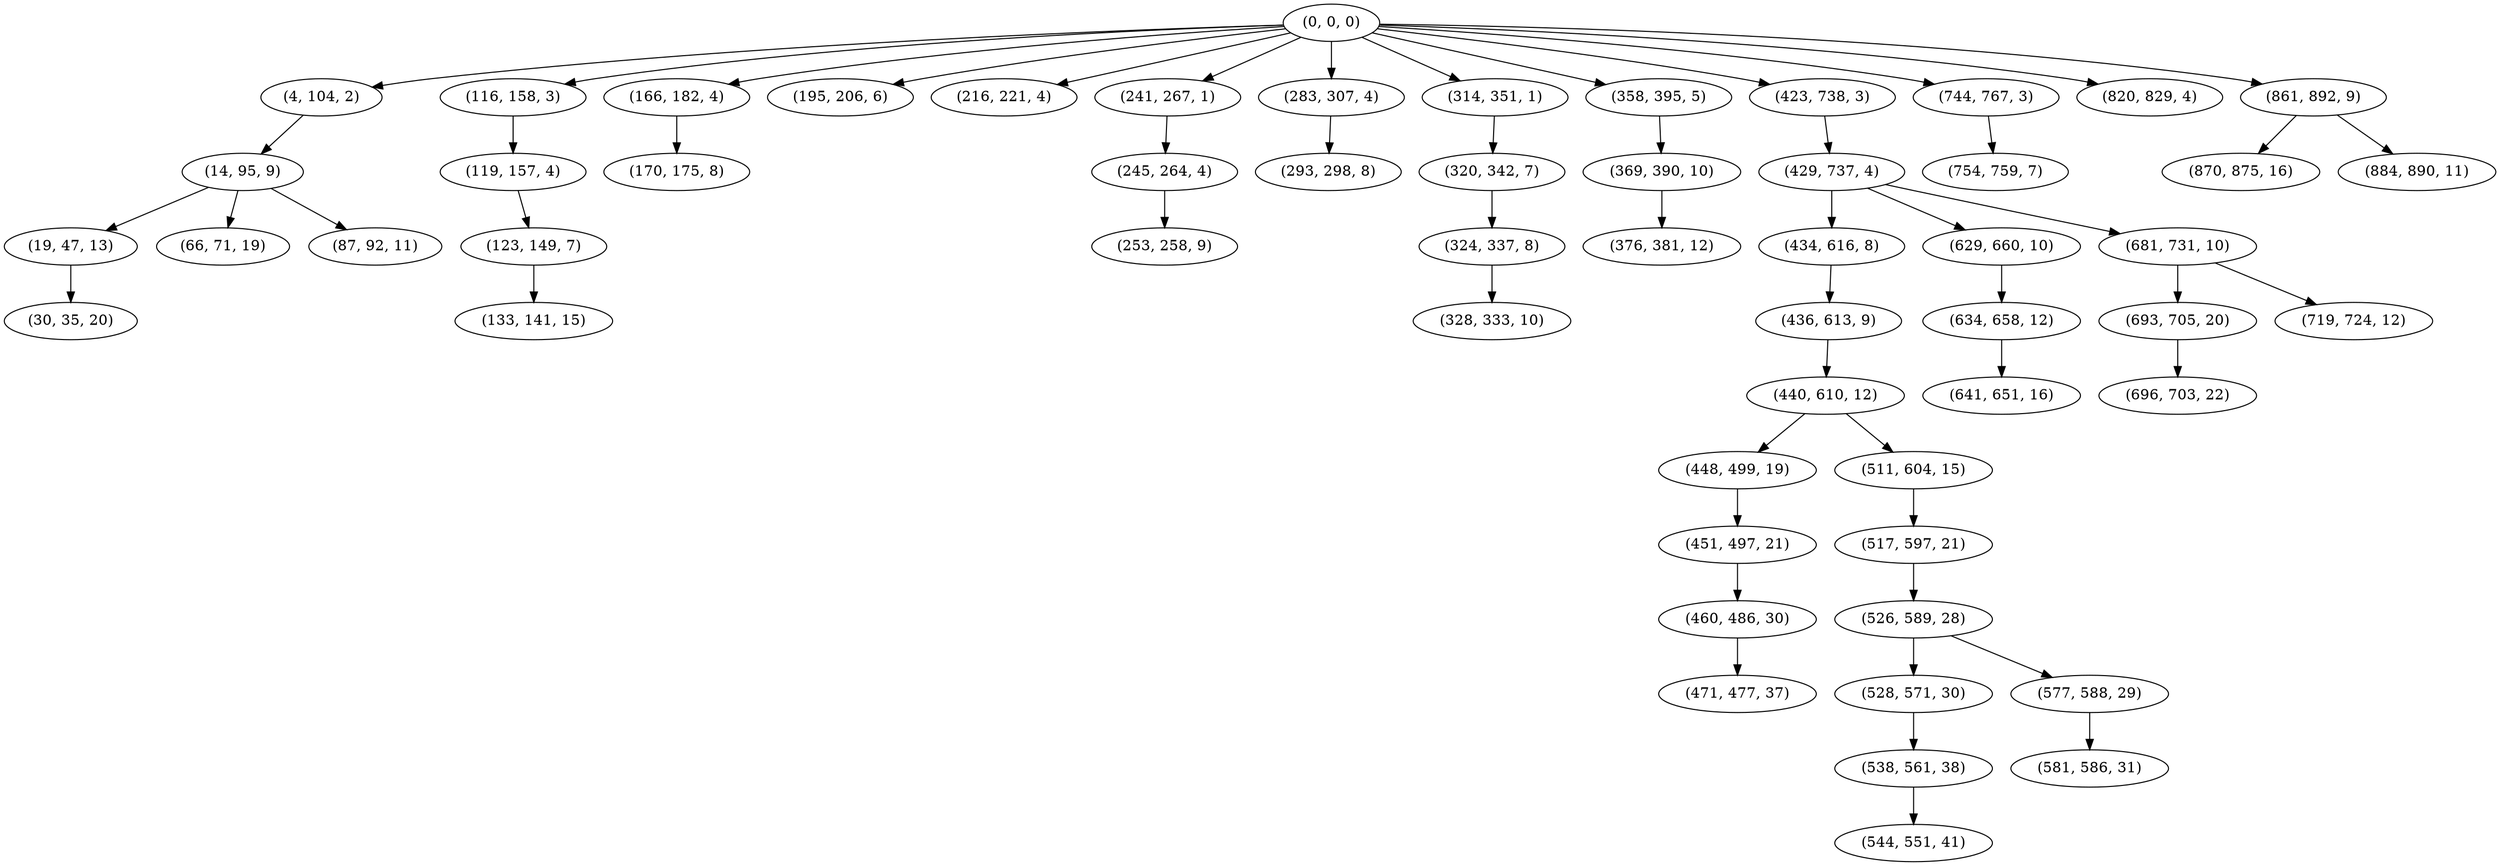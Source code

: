 digraph tree {
    "(0, 0, 0)";
    "(4, 104, 2)";
    "(14, 95, 9)";
    "(19, 47, 13)";
    "(30, 35, 20)";
    "(66, 71, 19)";
    "(87, 92, 11)";
    "(116, 158, 3)";
    "(119, 157, 4)";
    "(123, 149, 7)";
    "(133, 141, 15)";
    "(166, 182, 4)";
    "(170, 175, 8)";
    "(195, 206, 6)";
    "(216, 221, 4)";
    "(241, 267, 1)";
    "(245, 264, 4)";
    "(253, 258, 9)";
    "(283, 307, 4)";
    "(293, 298, 8)";
    "(314, 351, 1)";
    "(320, 342, 7)";
    "(324, 337, 8)";
    "(328, 333, 10)";
    "(358, 395, 5)";
    "(369, 390, 10)";
    "(376, 381, 12)";
    "(423, 738, 3)";
    "(429, 737, 4)";
    "(434, 616, 8)";
    "(436, 613, 9)";
    "(440, 610, 12)";
    "(448, 499, 19)";
    "(451, 497, 21)";
    "(460, 486, 30)";
    "(471, 477, 37)";
    "(511, 604, 15)";
    "(517, 597, 21)";
    "(526, 589, 28)";
    "(528, 571, 30)";
    "(538, 561, 38)";
    "(544, 551, 41)";
    "(577, 588, 29)";
    "(581, 586, 31)";
    "(629, 660, 10)";
    "(634, 658, 12)";
    "(641, 651, 16)";
    "(681, 731, 10)";
    "(693, 705, 20)";
    "(696, 703, 22)";
    "(719, 724, 12)";
    "(744, 767, 3)";
    "(754, 759, 7)";
    "(820, 829, 4)";
    "(861, 892, 9)";
    "(870, 875, 16)";
    "(884, 890, 11)";
    "(0, 0, 0)" -> "(4, 104, 2)";
    "(0, 0, 0)" -> "(116, 158, 3)";
    "(0, 0, 0)" -> "(166, 182, 4)";
    "(0, 0, 0)" -> "(195, 206, 6)";
    "(0, 0, 0)" -> "(216, 221, 4)";
    "(0, 0, 0)" -> "(241, 267, 1)";
    "(0, 0, 0)" -> "(283, 307, 4)";
    "(0, 0, 0)" -> "(314, 351, 1)";
    "(0, 0, 0)" -> "(358, 395, 5)";
    "(0, 0, 0)" -> "(423, 738, 3)";
    "(0, 0, 0)" -> "(744, 767, 3)";
    "(0, 0, 0)" -> "(820, 829, 4)";
    "(0, 0, 0)" -> "(861, 892, 9)";
    "(4, 104, 2)" -> "(14, 95, 9)";
    "(14, 95, 9)" -> "(19, 47, 13)";
    "(14, 95, 9)" -> "(66, 71, 19)";
    "(14, 95, 9)" -> "(87, 92, 11)";
    "(19, 47, 13)" -> "(30, 35, 20)";
    "(116, 158, 3)" -> "(119, 157, 4)";
    "(119, 157, 4)" -> "(123, 149, 7)";
    "(123, 149, 7)" -> "(133, 141, 15)";
    "(166, 182, 4)" -> "(170, 175, 8)";
    "(241, 267, 1)" -> "(245, 264, 4)";
    "(245, 264, 4)" -> "(253, 258, 9)";
    "(283, 307, 4)" -> "(293, 298, 8)";
    "(314, 351, 1)" -> "(320, 342, 7)";
    "(320, 342, 7)" -> "(324, 337, 8)";
    "(324, 337, 8)" -> "(328, 333, 10)";
    "(358, 395, 5)" -> "(369, 390, 10)";
    "(369, 390, 10)" -> "(376, 381, 12)";
    "(423, 738, 3)" -> "(429, 737, 4)";
    "(429, 737, 4)" -> "(434, 616, 8)";
    "(429, 737, 4)" -> "(629, 660, 10)";
    "(429, 737, 4)" -> "(681, 731, 10)";
    "(434, 616, 8)" -> "(436, 613, 9)";
    "(436, 613, 9)" -> "(440, 610, 12)";
    "(440, 610, 12)" -> "(448, 499, 19)";
    "(440, 610, 12)" -> "(511, 604, 15)";
    "(448, 499, 19)" -> "(451, 497, 21)";
    "(451, 497, 21)" -> "(460, 486, 30)";
    "(460, 486, 30)" -> "(471, 477, 37)";
    "(511, 604, 15)" -> "(517, 597, 21)";
    "(517, 597, 21)" -> "(526, 589, 28)";
    "(526, 589, 28)" -> "(528, 571, 30)";
    "(526, 589, 28)" -> "(577, 588, 29)";
    "(528, 571, 30)" -> "(538, 561, 38)";
    "(538, 561, 38)" -> "(544, 551, 41)";
    "(577, 588, 29)" -> "(581, 586, 31)";
    "(629, 660, 10)" -> "(634, 658, 12)";
    "(634, 658, 12)" -> "(641, 651, 16)";
    "(681, 731, 10)" -> "(693, 705, 20)";
    "(681, 731, 10)" -> "(719, 724, 12)";
    "(693, 705, 20)" -> "(696, 703, 22)";
    "(744, 767, 3)" -> "(754, 759, 7)";
    "(861, 892, 9)" -> "(870, 875, 16)";
    "(861, 892, 9)" -> "(884, 890, 11)";
}
